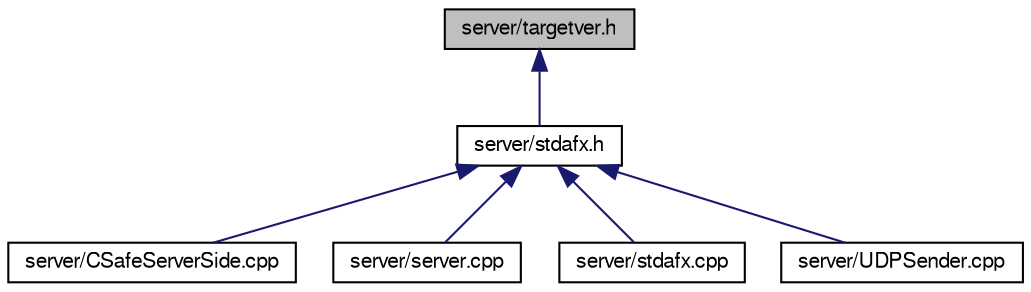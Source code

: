 digraph "server/targetver.h"
{
  bgcolor="transparent";
  edge [fontname="FreeSans",fontsize="10",labelfontname="FreeSans",labelfontsize="10"];
  node [fontname="FreeSans",fontsize="10",shape=record];
  Node1 [label="server/targetver.h",height=0.2,width=0.4,color="black", fillcolor="grey75", style="filled" fontcolor="black"];
  Node1 -> Node2 [dir="back",color="midnightblue",fontsize="10",style="solid",fontname="FreeSans"];
  Node2 [label="server/stdafx.h",height=0.2,width=0.4,color="black",URL="$server_2stdafx_8h.html"];
  Node2 -> Node3 [dir="back",color="midnightblue",fontsize="10",style="solid",fontname="FreeSans"];
  Node3 [label="server/CSafeServerSide.cpp",height=0.2,width=0.4,color="black",URL="$CSafeServerSide_8cpp.html"];
  Node2 -> Node4 [dir="back",color="midnightblue",fontsize="10",style="solid",fontname="FreeSans"];
  Node4 [label="server/server.cpp",height=0.2,width=0.4,color="black",URL="$server_2Server_8cpp.html"];
  Node2 -> Node5 [dir="back",color="midnightblue",fontsize="10",style="solid",fontname="FreeSans"];
  Node5 [label="server/stdafx.cpp",height=0.2,width=0.4,color="black",URL="$server_2stdafx_8cpp.html"];
  Node2 -> Node6 [dir="back",color="midnightblue",fontsize="10",style="solid",fontname="FreeSans"];
  Node6 [label="server/UDPSender.cpp",height=0.2,width=0.4,color="black",URL="$UDPSender_8cpp.html"];
}
